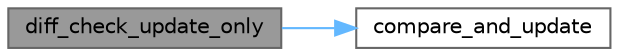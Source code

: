 digraph "diff_check_update_only"
{
 // LATEX_PDF_SIZE
  bgcolor="transparent";
  edge [fontname=Helvetica,fontsize=10,labelfontname=Helvetica,labelfontsize=10];
  node [fontname=Helvetica,fontsize=10,shape=box,height=0.2,width=0.4];
  rankdir="LR";
  Node1 [label="diff_check_update_only",height=0.2,width=0.4,color="gray40", fillcolor="grey60", style="filled", fontcolor="black",tooltip=" "];
  Node1 -> Node2 [color="steelblue1",style="solid"];
  Node2 [label="compare_and_update",height=0.2,width=0.4,color="grey40", fillcolor="white", style="filled",URL="$debug__diff__check_8c.html#afb1128f6f0a020b38c94b979026ac18b",tooltip=" "];
}
